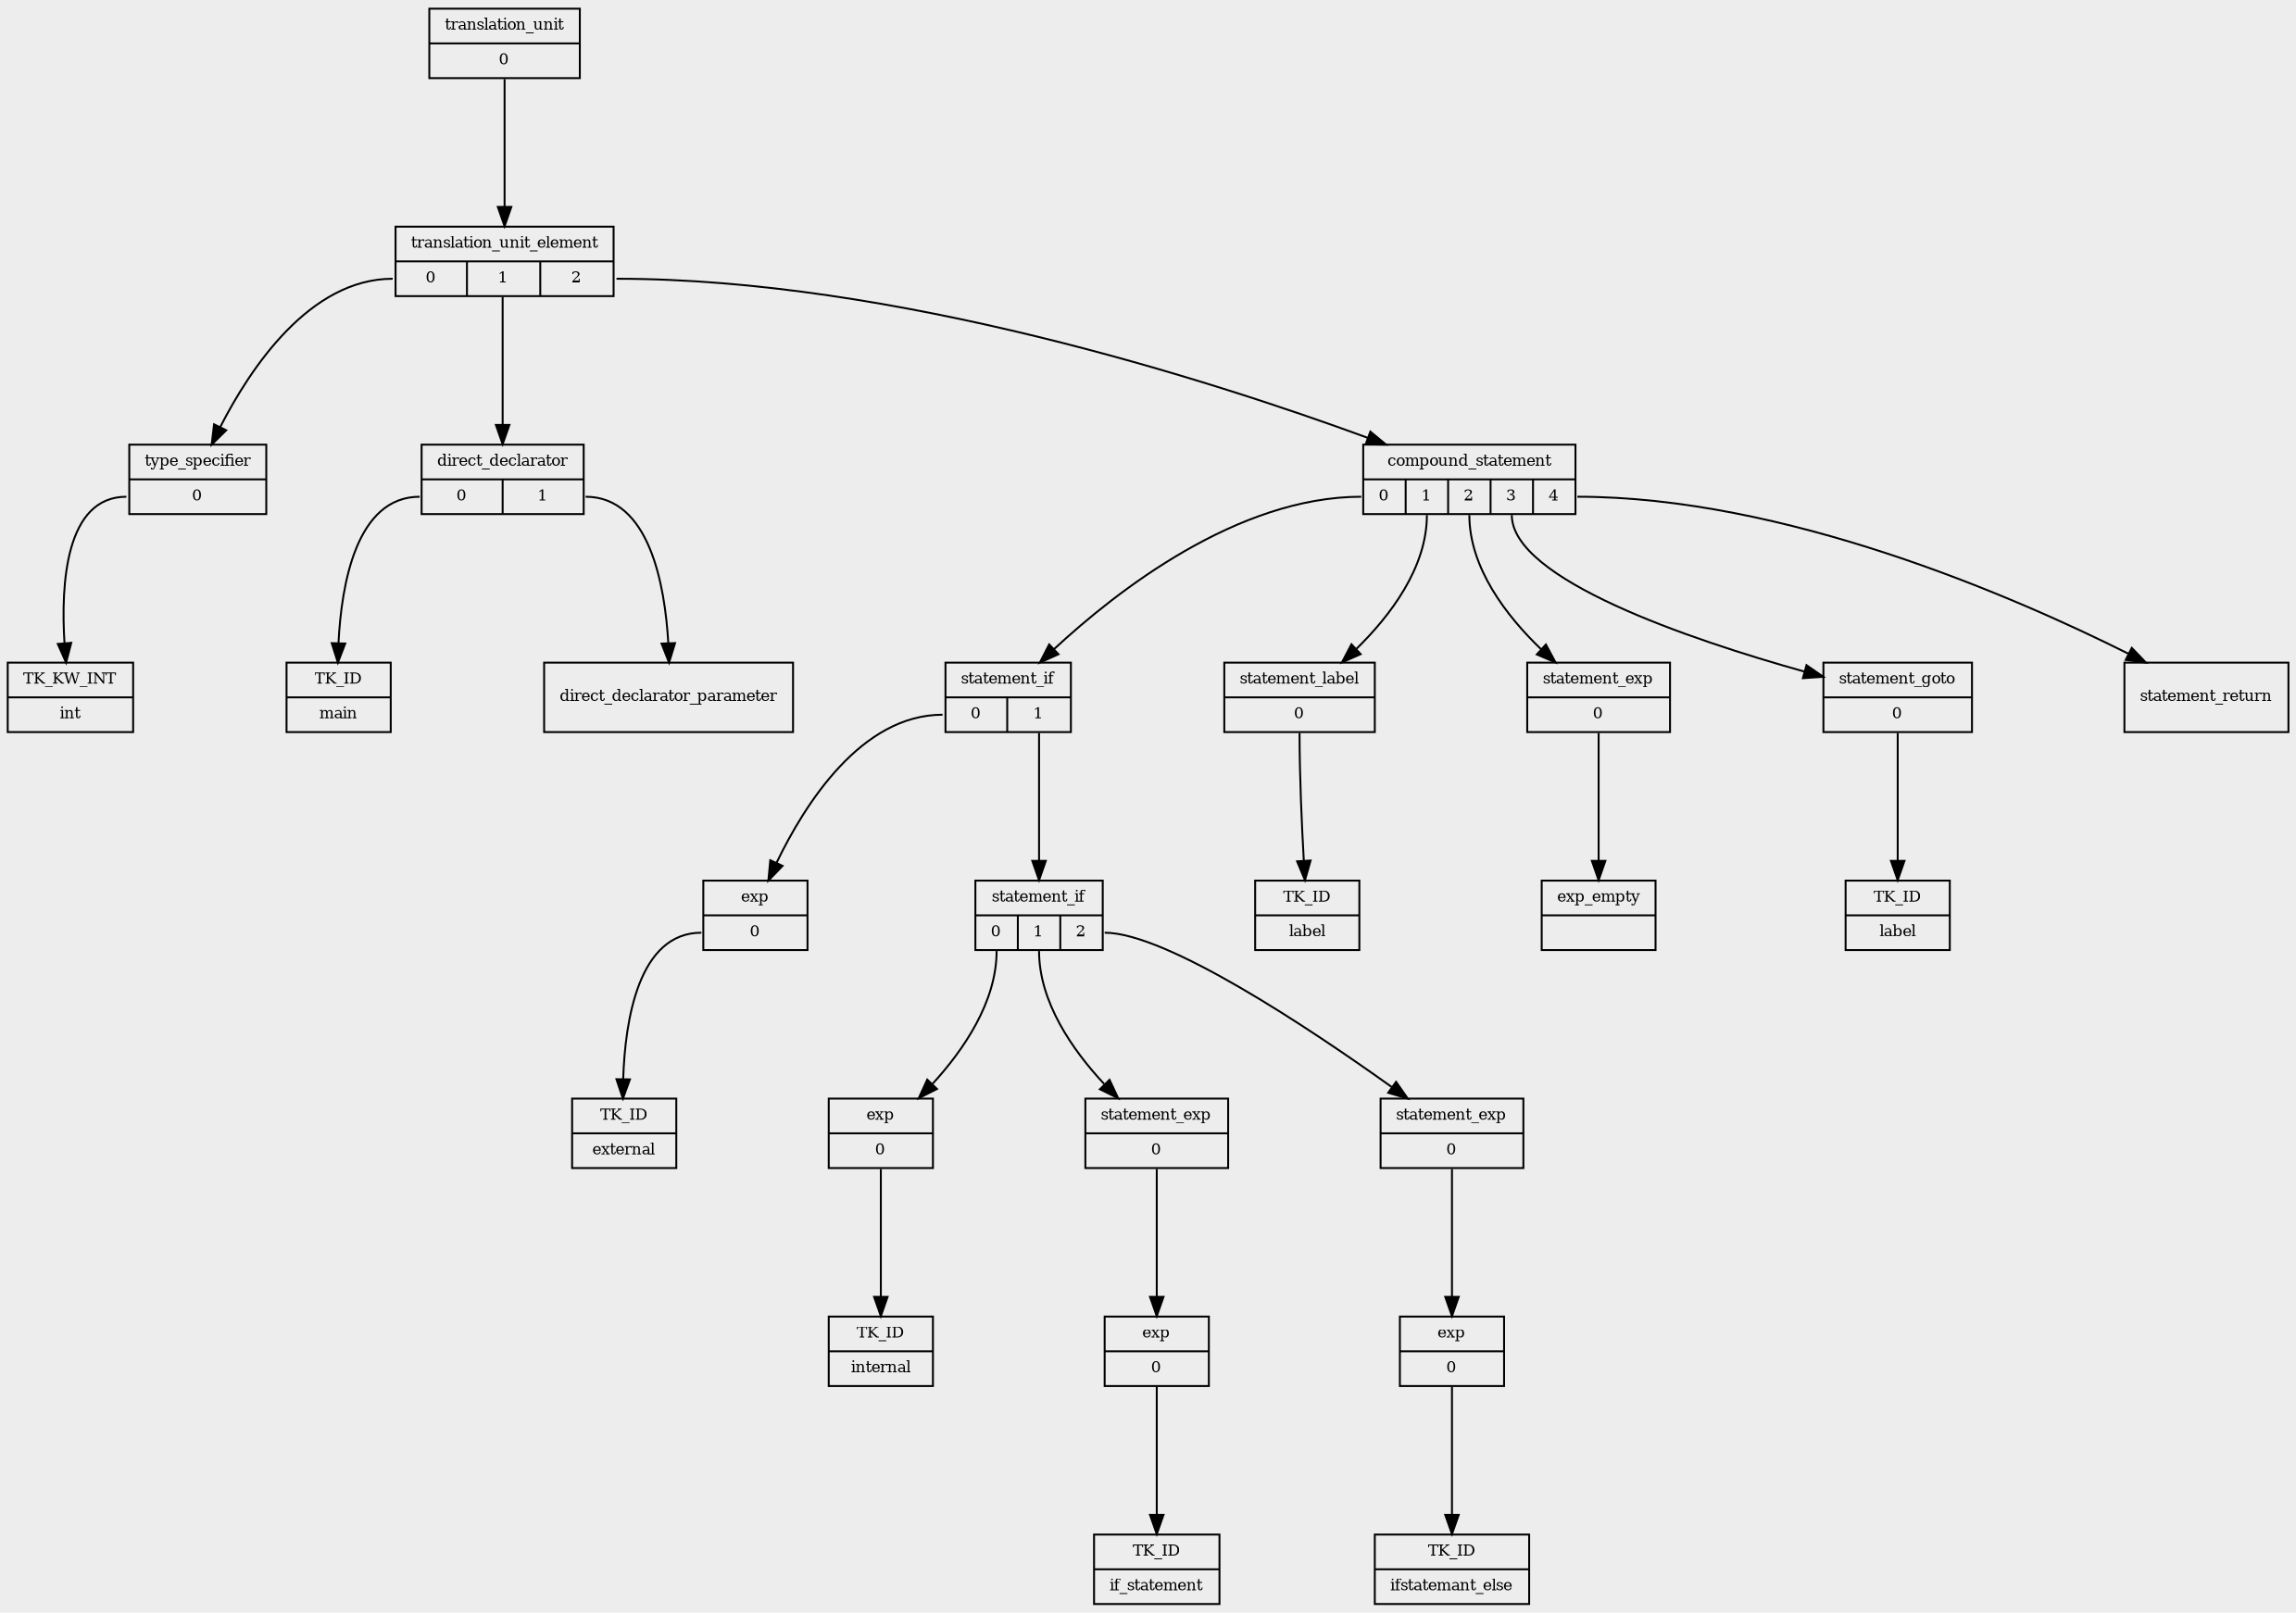 digraph AST_graph {              
    graph [                      
        charset = "UTF-8",     
        bgcolor = "#EDEDED",   
        rankdir = TB,            
        nodesep = 1.1,           
        ranksep = 1.05,          
    ];                           
    node [                       
        shape = record,          
        // fontname = "Ricty", 
        fontsize = 8,            
    ];                           
    // node
    node0 [label = "{translation_unit|{<p0>0}}"]; 
    node1 [label = "{translation_unit_element|{<p0>0|<p1>1|<p2>2}}"]; 
    node2 [label = "{type_specifier|{<p0>0}}"]; 
    node3 [label = "{TK_KW_INT|int}"]; 
    node4 [label = "{direct_declarator|{<p0>0|<p1>1}}"]; 
    node5 [label = "{TK_ID|main}"]; 
    node6 [label = "direct_declarator_parameter"]; 
    node7 [label = "{compound_statement|{<p0>0|<p1>1|<p2>2|<p3>3|<p4>4}}"]; 
    node8 [label = "{statement_if|{<p0>0|<p1>1}}"]; 
    node9 [label = "{exp|{<p0>0}}"]; 
    node10 [label = "{TK_ID|external}"]; 
    node11 [label = "{statement_if|{<p0>0|<p1>1|<p2>2}}"]; 
    node12 [label = "{exp|{<p0>0}}"]; 
    node13 [label = "{TK_ID|internal}"]; 
    node14 [label = "{statement_exp|{<p0>0}}"]; 
    node15 [label = "{exp|{<p0>0}}"]; 
    node16 [label = "{TK_ID|if_statement}"]; 
    node17 [label = "{statement_exp|{<p0>0}}"]; 
    node18 [label = "{exp|{<p0>0}}"]; 
    node19 [label = "{TK_ID|ifstatemant_else}"]; 
    node20 [label = "{statement_label|{<p0>0}}"]; 
    node21 [label = "{TK_ID|label}"]; 
    node22 [label = "{statement_exp|{<p0>0}}"]; 
    node23 [label = "{exp_empty| }"]; 
    node24 [label = "{statement_goto|{<p0>0}}"]; 
    node25 [label = "{TK_ID|label}"]; 
    node26 [label = "statement_return"]; 
    // edge
    node0:p0 -> node1 ;
    node1:p0 -> node2 ;
    node2:p0 -> node3 ;
    node1:p1 -> node4 ;
    node4:p0 -> node5 ;
    node4:p1 -> node6 ;
    node1:p2 -> node7 ;
    node7:p0 -> node8 ;
    node8:p0 -> node9 ;
    node9:p0 -> node10 ;
    node8:p1 -> node11 ;
    node11:p0 -> node12 ;
    node12:p0 -> node13 ;
    node11:p1 -> node14 ;
    node14:p0 -> node15 ;
    node15:p0 -> node16 ;
    node11:p2 -> node17 ;
    node17:p0 -> node18 ;
    node18:p0 -> node19 ;
    node7:p1 -> node20 ;
    node20:p0 -> node21 ;
    node7:p2 -> node22 ;
    node22:p0 -> node23 ;
    node7:p3 -> node24 ;
    node24:p0 -> node25 ;
    node7:p4 -> node26 ;
}                                
